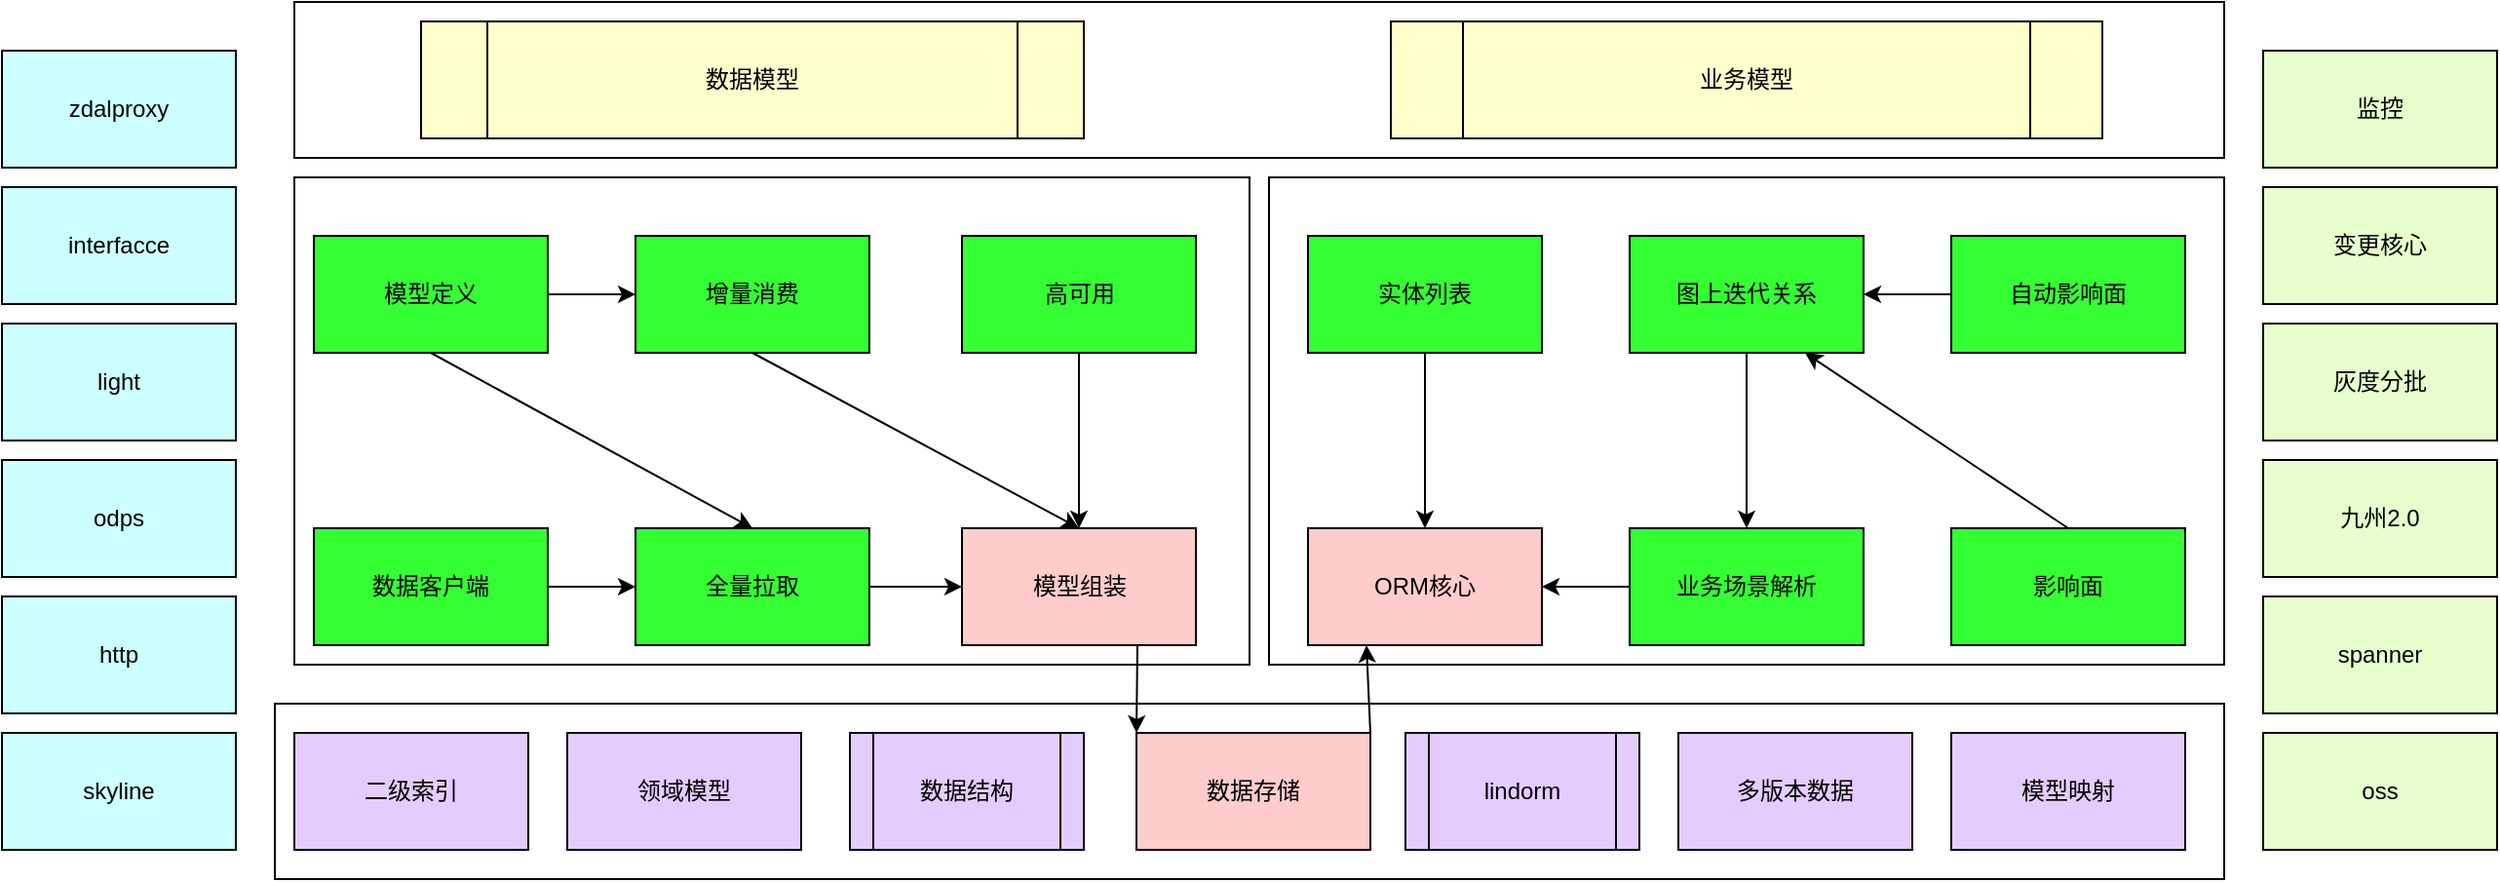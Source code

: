 <mxfile version="12.8.1" type="github">
  <diagram id="0CJbJKZwFz1q1Lmc70vx" name="Page-1">
    <mxGraphModel dx="888" dy="740" grid="1" gridSize="10" guides="1" tooltips="1" connect="1" arrows="1" fold="1" page="1" pageScale="1" pageWidth="827" pageHeight="1169" math="0" shadow="0">
      <root>
        <mxCell id="0" />
        <mxCell id="1" parent="0" />
        <mxCell id="fxnPY3MzVxRmhkM58OgS-38" value="" style="rounded=0;whiteSpace=wrap;html=1;" parent="1" vertex="1">
          <mxGeometry x="480" y="120" width="990" height="80" as="geometry" />
        </mxCell>
        <mxCell id="fxnPY3MzVxRmhkM58OgS-11" value="" style="rounded=0;whiteSpace=wrap;html=1;" parent="1" vertex="1">
          <mxGeometry x="480" y="210" width="490" height="250" as="geometry" />
        </mxCell>
        <mxCell id="fxnPY3MzVxRmhkM58OgS-10" value="" style="rounded=0;whiteSpace=wrap;html=1;" parent="1" vertex="1">
          <mxGeometry x="470" y="480" width="1000" height="90" as="geometry" />
        </mxCell>
        <mxCell id="fxnPY3MzVxRmhkM58OgS-6" value="" style="rounded=0;whiteSpace=wrap;html=1;" parent="1" vertex="1">
          <mxGeometry x="980" y="210" width="490" height="250" as="geometry" />
        </mxCell>
        <mxCell id="NDEcnH7IWX6eBv5aQ_LQ-5" style="edgeStyle=none;rounded=0;orthogonalLoop=1;jettySize=auto;html=1;exitX=0.5;exitY=1;exitDx=0;exitDy=0;entryX=0.5;entryY=0;entryDx=0;entryDy=0;" parent="1" source="sGaDUNlKgrUtjBCFJQaa-2" target="sGaDUNlKgrUtjBCFJQaa-5" edge="1">
          <mxGeometry relative="1" as="geometry" />
        </mxCell>
        <mxCell id="Nro32_pfRLQRaf7nnhPo-2" style="edgeStyle=orthogonalEdgeStyle;rounded=0;orthogonalLoop=1;jettySize=auto;html=1;exitX=1;exitY=0.5;exitDx=0;exitDy=0;entryX=0;entryY=0.5;entryDx=0;entryDy=0;" edge="1" parent="1" source="sGaDUNlKgrUtjBCFJQaa-2" target="sGaDUNlKgrUtjBCFJQaa-4">
          <mxGeometry relative="1" as="geometry" />
        </mxCell>
        <mxCell id="sGaDUNlKgrUtjBCFJQaa-2" value="&lt;span style=&quot;white-space: normal&quot;&gt;模型定义&lt;/span&gt;" style="rounded=0;whiteSpace=wrap;html=1;fillColor=#33FF33;" parent="1" vertex="1">
          <mxGeometry x="490" y="240" width="120" height="60" as="geometry" />
        </mxCell>
        <mxCell id="NDEcnH7IWX6eBv5aQ_LQ-6" style="edgeStyle=none;rounded=0;orthogonalLoop=1;jettySize=auto;html=1;" parent="1" source="sGaDUNlKgrUtjBCFJQaa-3" target="sGaDUNlKgrUtjBCFJQaa-5" edge="1">
          <mxGeometry relative="1" as="geometry" />
        </mxCell>
        <mxCell id="sGaDUNlKgrUtjBCFJQaa-3" value="数据客户端" style="rounded=0;whiteSpace=wrap;html=1;fillColor=#33FF33;" parent="1" vertex="1">
          <mxGeometry x="490" y="390" width="120" height="60" as="geometry" />
        </mxCell>
        <mxCell id="NDEcnH7IWX6eBv5aQ_LQ-9" style="edgeStyle=none;rounded=0;orthogonalLoop=1;jettySize=auto;html=1;exitX=0.5;exitY=1;exitDx=0;exitDy=0;entryX=0.5;entryY=0;entryDx=0;entryDy=0;" parent="1" source="sGaDUNlKgrUtjBCFJQaa-4" target="sGaDUNlKgrUtjBCFJQaa-6" edge="1">
          <mxGeometry relative="1" as="geometry" />
        </mxCell>
        <mxCell id="sGaDUNlKgrUtjBCFJQaa-4" value="增量消费" style="rounded=0;whiteSpace=wrap;html=1;fillColor=#33FF33;" parent="1" vertex="1">
          <mxGeometry x="655" y="240" width="120" height="60" as="geometry" />
        </mxCell>
        <mxCell id="NDEcnH7IWX6eBv5aQ_LQ-10" style="edgeStyle=none;rounded=0;orthogonalLoop=1;jettySize=auto;html=1;exitX=1;exitY=0.5;exitDx=0;exitDy=0;entryX=0;entryY=0.5;entryDx=0;entryDy=0;" parent="1" source="sGaDUNlKgrUtjBCFJQaa-5" target="sGaDUNlKgrUtjBCFJQaa-6" edge="1">
          <mxGeometry relative="1" as="geometry" />
        </mxCell>
        <mxCell id="sGaDUNlKgrUtjBCFJQaa-5" value="全量拉取" style="rounded=0;whiteSpace=wrap;html=1;fillColor=#33FF33;" parent="1" vertex="1">
          <mxGeometry x="655" y="390" width="120" height="60" as="geometry" />
        </mxCell>
        <mxCell id="Nro32_pfRLQRaf7nnhPo-4" style="rounded=0;orthogonalLoop=1;jettySize=auto;html=1;exitX=0.75;exitY=1;exitDx=0;exitDy=0;entryX=0;entryY=0;entryDx=0;entryDy=0;" edge="1" parent="1" source="sGaDUNlKgrUtjBCFJQaa-6" target="sGaDUNlKgrUtjBCFJQaa-7">
          <mxGeometry relative="1" as="geometry" />
        </mxCell>
        <mxCell id="sGaDUNlKgrUtjBCFJQaa-6" value="模型组装" style="rounded=0;whiteSpace=wrap;html=1;fillColor=#FFCCCC;" parent="1" vertex="1">
          <mxGeometry x="822.5" y="390" width="120" height="60" as="geometry" />
        </mxCell>
        <mxCell id="Nro32_pfRLQRaf7nnhPo-5" style="rounded=0;orthogonalLoop=1;jettySize=auto;html=1;exitX=1;exitY=0;exitDx=0;exitDy=0;entryX=0.25;entryY=1;entryDx=0;entryDy=0;" edge="1" parent="1" source="sGaDUNlKgrUtjBCFJQaa-7" target="fxnPY3MzVxRmhkM58OgS-1">
          <mxGeometry relative="1" as="geometry" />
        </mxCell>
        <mxCell id="sGaDUNlKgrUtjBCFJQaa-7" value="数据存储" style="rounded=0;whiteSpace=wrap;html=1;fillColor=#FFCCCC;" parent="1" vertex="1">
          <mxGeometry x="912" y="495" width="120" height="60" as="geometry" />
        </mxCell>
        <mxCell id="fxnPY3MzVxRmhkM58OgS-1" value="ORM核心" style="rounded=0;whiteSpace=wrap;html=1;fillColor=#FFCCCC;" parent="1" vertex="1">
          <mxGeometry x="1000" y="390" width="120" height="60" as="geometry" />
        </mxCell>
        <mxCell id="NDEcnH7IWX6eBv5aQ_LQ-17" style="edgeStyle=none;rounded=0;orthogonalLoop=1;jettySize=auto;html=1;exitX=0;exitY=0.5;exitDx=0;exitDy=0;entryX=1;entryY=0.5;entryDx=0;entryDy=0;" parent="1" source="fxnPY3MzVxRmhkM58OgS-3" target="fxnPY3MzVxRmhkM58OgS-1" edge="1">
          <mxGeometry relative="1" as="geometry" />
        </mxCell>
        <mxCell id="fxnPY3MzVxRmhkM58OgS-3" value="业务场景解析" style="rounded=0;whiteSpace=wrap;html=1;fillColor=#33FF33;" parent="1" vertex="1">
          <mxGeometry x="1165" y="390" width="120" height="60" as="geometry" />
        </mxCell>
        <mxCell id="NDEcnH7IWX6eBv5aQ_LQ-13" style="edgeStyle=none;rounded=0;orthogonalLoop=1;jettySize=auto;html=1;exitX=0.5;exitY=0;exitDx=0;exitDy=0;entryX=0.75;entryY=1;entryDx=0;entryDy=0;" parent="1" source="fxnPY3MzVxRmhkM58OgS-4" target="fxnPY3MzVxRmhkM58OgS-13" edge="1">
          <mxGeometry relative="1" as="geometry" />
        </mxCell>
        <mxCell id="fxnPY3MzVxRmhkM58OgS-4" value="影响面" style="rounded=0;whiteSpace=wrap;html=1;fillColor=#33FF33;" parent="1" vertex="1">
          <mxGeometry x="1330" y="390" width="120" height="60" as="geometry" />
        </mxCell>
        <mxCell id="fxnPY3MzVxRmhkM58OgS-8" value="二级索引" style="rounded=0;whiteSpace=wrap;html=1;fillColor=#E5CCFF;" parent="1" vertex="1">
          <mxGeometry x="480" y="495" width="120" height="60" as="geometry" />
        </mxCell>
        <mxCell id="fxnPY3MzVxRmhkM58OgS-9" value="模型映射" style="rounded=0;whiteSpace=wrap;html=1;fillColor=#E5CCFF;" parent="1" vertex="1">
          <mxGeometry x="1330" y="495" width="120" height="60" as="geometry" />
        </mxCell>
        <mxCell id="NDEcnH7IWX6eBv5aQ_LQ-16" style="edgeStyle=none;rounded=0;orthogonalLoop=1;jettySize=auto;html=1;exitX=0.5;exitY=1;exitDx=0;exitDy=0;entryX=0.5;entryY=0;entryDx=0;entryDy=0;" parent="1" source="fxnPY3MzVxRmhkM58OgS-12" target="fxnPY3MzVxRmhkM58OgS-1" edge="1">
          <mxGeometry relative="1" as="geometry" />
        </mxCell>
        <mxCell id="fxnPY3MzVxRmhkM58OgS-12" value="实体列表" style="rounded=0;whiteSpace=wrap;html=1;fillColor=#33FF33;" parent="1" vertex="1">
          <mxGeometry x="1000" y="240" width="120" height="60" as="geometry" />
        </mxCell>
        <mxCell id="NDEcnH7IWX6eBv5aQ_LQ-12" style="edgeStyle=none;rounded=0;orthogonalLoop=1;jettySize=auto;html=1;exitX=0.5;exitY=1;exitDx=0;exitDy=0;entryX=0.5;entryY=0;entryDx=0;entryDy=0;" parent="1" source="fxnPY3MzVxRmhkM58OgS-13" target="fxnPY3MzVxRmhkM58OgS-3" edge="1">
          <mxGeometry relative="1" as="geometry" />
        </mxCell>
        <mxCell id="fxnPY3MzVxRmhkM58OgS-13" value="图上迭代关系" style="rounded=0;whiteSpace=wrap;html=1;fillColor=#33FF33;" parent="1" vertex="1">
          <mxGeometry x="1165" y="240" width="120" height="60" as="geometry" />
        </mxCell>
        <mxCell id="fxnPY3MzVxRmhkM58OgS-14" value="数据模型" style="shape=process;whiteSpace=wrap;html=1;backgroundOutline=1;fillColor=#FFFFCC;" parent="1" vertex="1">
          <mxGeometry x="545" y="130" width="340" height="60" as="geometry" />
        </mxCell>
        <mxCell id="fxnPY3MzVxRmhkM58OgS-15" value="业务模型" style="shape=process;whiteSpace=wrap;html=1;backgroundOutline=1;fillColor=#FFFFCC;" parent="1" vertex="1">
          <mxGeometry x="1042.5" y="130" width="365" height="60" as="geometry" />
        </mxCell>
        <mxCell id="fxnPY3MzVxRmhkM58OgS-16" value="数据结构" style="shape=process;whiteSpace=wrap;html=1;backgroundOutline=1;fillColor=#E5CCFF;" parent="1" vertex="1">
          <mxGeometry x="765" y="495" width="120" height="60" as="geometry" />
        </mxCell>
        <mxCell id="NDEcnH7IWX6eBv5aQ_LQ-11" style="edgeStyle=none;rounded=0;orthogonalLoop=1;jettySize=auto;html=1;entryX=0.5;entryY=0;entryDx=0;entryDy=0;" parent="1" source="fxnPY3MzVxRmhkM58OgS-20" target="sGaDUNlKgrUtjBCFJQaa-6" edge="1">
          <mxGeometry relative="1" as="geometry" />
        </mxCell>
        <mxCell id="fxnPY3MzVxRmhkM58OgS-20" value="高可用" style="rounded=0;whiteSpace=wrap;html=1;fillColor=#33FF33;" parent="1" vertex="1">
          <mxGeometry x="822.5" y="240" width="120" height="60" as="geometry" />
        </mxCell>
        <mxCell id="NDEcnH7IWX6eBv5aQ_LQ-14" style="edgeStyle=none;rounded=0;orthogonalLoop=1;jettySize=auto;html=1;exitX=0;exitY=0.5;exitDx=0;exitDy=0;entryX=1;entryY=0.5;entryDx=0;entryDy=0;" parent="1" source="fxnPY3MzVxRmhkM58OgS-22" target="fxnPY3MzVxRmhkM58OgS-13" edge="1">
          <mxGeometry relative="1" as="geometry" />
        </mxCell>
        <mxCell id="fxnPY3MzVxRmhkM58OgS-22" value="自动影响面" style="rounded=0;whiteSpace=wrap;html=1;fillColor=#33FF33;" parent="1" vertex="1">
          <mxGeometry x="1330" y="240" width="120" height="60" as="geometry" />
        </mxCell>
        <mxCell id="fxnPY3MzVxRmhkM58OgS-23" value="领域模型" style="rounded=0;whiteSpace=wrap;html=1;fillColor=#E5CCFF;" parent="1" vertex="1">
          <mxGeometry x="620" y="495" width="120" height="60" as="geometry" />
        </mxCell>
        <mxCell id="fxnPY3MzVxRmhkM58OgS-24" value="多版本数据" style="rounded=0;whiteSpace=wrap;html=1;fillColor=#E5CCFF;" parent="1" vertex="1">
          <mxGeometry x="1190" y="495" width="120" height="60" as="geometry" />
        </mxCell>
        <mxCell id="fxnPY3MzVxRmhkM58OgS-25" value="监控" style="rounded=0;whiteSpace=wrap;html=1;fillColor=#E6FFCC;" parent="1" vertex="1">
          <mxGeometry x="1490" y="145" width="120" height="60" as="geometry" />
        </mxCell>
        <mxCell id="fxnPY3MzVxRmhkM58OgS-26" value="变更核心" style="rounded=0;whiteSpace=wrap;html=1;fillColor=#E6FFCC;" parent="1" vertex="1">
          <mxGeometry x="1490" y="215" width="120" height="60" as="geometry" />
        </mxCell>
        <mxCell id="fxnPY3MzVxRmhkM58OgS-27" value="灰度分批" style="rounded=0;whiteSpace=wrap;html=1;fillColor=#E6FFCC;" parent="1" vertex="1">
          <mxGeometry x="1490" y="285" width="120" height="60" as="geometry" />
        </mxCell>
        <mxCell id="fxnPY3MzVxRmhkM58OgS-28" value="九州2.0" style="rounded=0;whiteSpace=wrap;html=1;fillColor=#E6FFCC;" parent="1" vertex="1">
          <mxGeometry x="1490" y="355" width="120" height="60" as="geometry" />
        </mxCell>
        <mxCell id="fxnPY3MzVxRmhkM58OgS-29" value="spanner" style="rounded=0;whiteSpace=wrap;html=1;fillColor=#E6FFCC;" parent="1" vertex="1">
          <mxGeometry x="1490" y="425" width="120" height="60" as="geometry" />
        </mxCell>
        <mxCell id="fxnPY3MzVxRmhkM58OgS-30" value="oss" style="rounded=0;whiteSpace=wrap;html=1;fillColor=#E6FFCC;" parent="1" vertex="1">
          <mxGeometry x="1490" y="495" width="120" height="60" as="geometry" />
        </mxCell>
        <mxCell id="fxnPY3MzVxRmhkM58OgS-32" value="lindorm" style="shape=process;whiteSpace=wrap;html=1;backgroundOutline=1;fillColor=#E5CCFF;" parent="1" vertex="1">
          <mxGeometry x="1050" y="495" width="120" height="60" as="geometry" />
        </mxCell>
        <mxCell id="fxnPY3MzVxRmhkM58OgS-33" value="zdalproxy" style="rounded=0;whiteSpace=wrap;html=1;fillColor=#CCFFFF;" parent="1" vertex="1">
          <mxGeometry x="330" y="145" width="120" height="60" as="geometry" />
        </mxCell>
        <mxCell id="fxnPY3MzVxRmhkM58OgS-34" value="interfacce" style="rounded=0;whiteSpace=wrap;html=1;fillColor=#CCFFFF;" parent="1" vertex="1">
          <mxGeometry x="330" y="215" width="120" height="60" as="geometry" />
        </mxCell>
        <mxCell id="fxnPY3MzVxRmhkM58OgS-35" value="light" style="rounded=0;whiteSpace=wrap;html=1;fillColor=#CCFFFF;" parent="1" vertex="1">
          <mxGeometry x="330" y="285" width="120" height="60" as="geometry" />
        </mxCell>
        <mxCell id="fxnPY3MzVxRmhkM58OgS-36" value="odps" style="rounded=0;whiteSpace=wrap;html=1;fillColor=#CCFFFF;" parent="1" vertex="1">
          <mxGeometry x="330" y="355" width="120" height="60" as="geometry" />
        </mxCell>
        <mxCell id="fxnPY3MzVxRmhkM58OgS-37" value="http" style="rounded=0;whiteSpace=wrap;html=1;fillColor=#CCFFFF;" parent="1" vertex="1">
          <mxGeometry x="330" y="425" width="120" height="60" as="geometry" />
        </mxCell>
        <mxCell id="EJYTLcY3ybhVH17zaPgJ-7" value="skyline" style="rounded=0;whiteSpace=wrap;html=1;fillColor=#CCFFFF;" parent="1" vertex="1">
          <mxGeometry x="330" y="495" width="120" height="60" as="geometry" />
        </mxCell>
      </root>
    </mxGraphModel>
  </diagram>
</mxfile>
